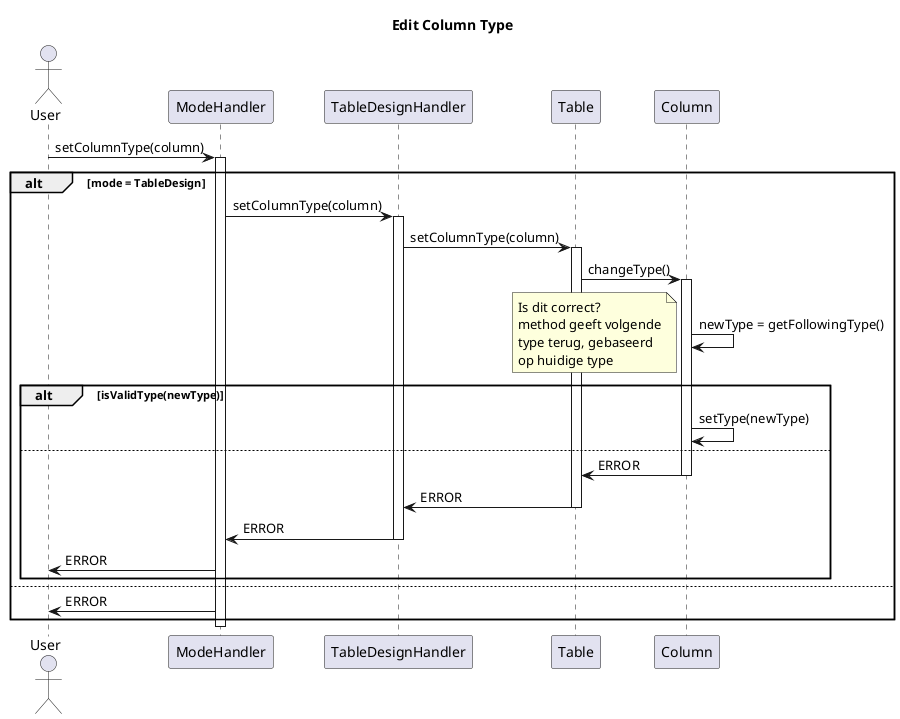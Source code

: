 @startuml
title Edit Column Type
Actor User


User -> ModeHandler: setColumnType(column)
activate ModeHandler
alt mode = TableDesign
    ModeHandler -> TableDesignHandler: setColumnType(column)
    activate TableDesignHandler
    TableDesignHandler -> Table: setColumnType(column)
    activate Table
    Table -> Column: changeType()
    activate Column
    Column -> Column: newType = getFollowingType()
    note left
        Is dit correct?
        method geeft volgende
        type terug, gebaseerd
        op huidige type
    end note
    alt isValidType(newType)
        Column -> Column: setType(newType)
    else
        Column -> Table: ERROR
        deactivate Column
        Table -> TableDesignHandler: ERROR
        deactivate Table
        TableDesignHandler -> ModeHandler: ERROR
        deactivate TableDesignHandler
        ModeHandler -> User: ERROR
    end


else
    ModeHandler -> User: ERROR
end
deactivate ModeHandler





@enduml